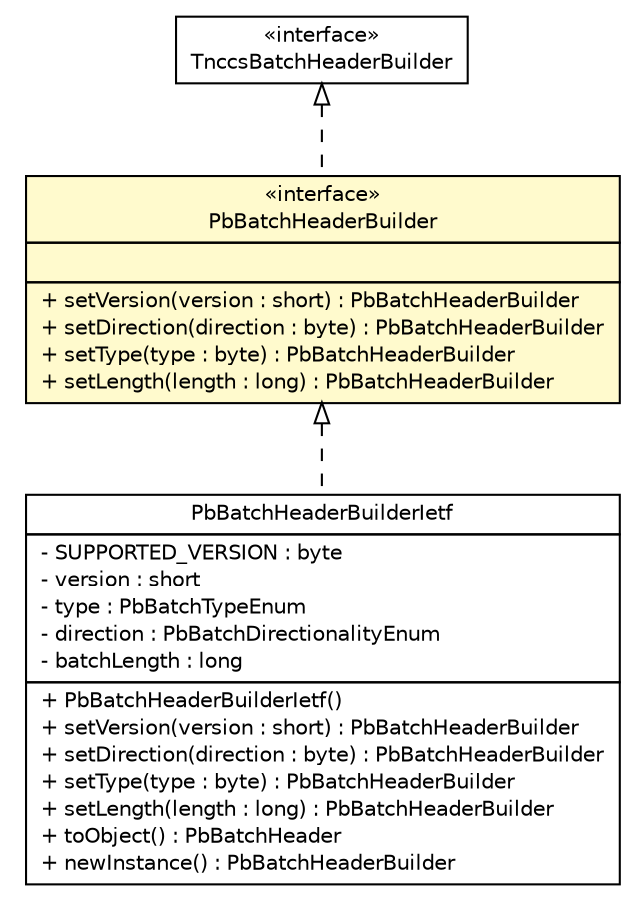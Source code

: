 #!/usr/local/bin/dot
#
# Class diagram 
# Generated by UMLGraph version R5_6 (http://www.umlgraph.org/)
#

digraph G {
	edge [fontname="Helvetica",fontsize=10,labelfontname="Helvetica",labelfontsize=10];
	node [fontname="Helvetica",fontsize=10,shape=plaintext];
	nodesep=0.25;
	ranksep=0.5;
	// de.hsbremen.tc.tnc.message.tnccs.batch.TnccsBatchHeaderBuilder
	c94658 [label=<<table title="de.hsbremen.tc.tnc.message.tnccs.batch.TnccsBatchHeaderBuilder" border="0" cellborder="1" cellspacing="0" cellpadding="2" port="p" href="../../../../../de/hsbremen/tc/tnc/message/tnccs/batch/TnccsBatchHeaderBuilder.html">
		<tr><td><table border="0" cellspacing="0" cellpadding="1">
<tr><td align="center" balign="center"> &#171;interface&#187; </td></tr>
<tr><td align="center" balign="center"> TnccsBatchHeaderBuilder </td></tr>
		</table></td></tr>
		</table>>, URL="../../../../../de/hsbremen/tc/tnc/message/tnccs/batch/TnccsBatchHeaderBuilder.html", fontname="Helvetica", fontcolor="black", fontsize=10.0];
	// org.ietf.nea.pb.batch.PbBatchHeaderBuilderIetf
	c95009 [label=<<table title="org.ietf.nea.pb.batch.PbBatchHeaderBuilderIetf" border="0" cellborder="1" cellspacing="0" cellpadding="2" port="p" href="./PbBatchHeaderBuilderIetf.html">
		<tr><td><table border="0" cellspacing="0" cellpadding="1">
<tr><td align="center" balign="center"> PbBatchHeaderBuilderIetf </td></tr>
		</table></td></tr>
		<tr><td><table border="0" cellspacing="0" cellpadding="1">
<tr><td align="left" balign="left"> - SUPPORTED_VERSION : byte </td></tr>
<tr><td align="left" balign="left"> - version : short </td></tr>
<tr><td align="left" balign="left"> - type : PbBatchTypeEnum </td></tr>
<tr><td align="left" balign="left"> - direction : PbBatchDirectionalityEnum </td></tr>
<tr><td align="left" balign="left"> - batchLength : long </td></tr>
		</table></td></tr>
		<tr><td><table border="0" cellspacing="0" cellpadding="1">
<tr><td align="left" balign="left"> + PbBatchHeaderBuilderIetf() </td></tr>
<tr><td align="left" balign="left"> + setVersion(version : short) : PbBatchHeaderBuilder </td></tr>
<tr><td align="left" balign="left"> + setDirection(direction : byte) : PbBatchHeaderBuilder </td></tr>
<tr><td align="left" balign="left"> + setType(type : byte) : PbBatchHeaderBuilder </td></tr>
<tr><td align="left" balign="left"> + setLength(length : long) : PbBatchHeaderBuilder </td></tr>
<tr><td align="left" balign="left"> + toObject() : PbBatchHeader </td></tr>
<tr><td align="left" balign="left"> + newInstance() : PbBatchHeaderBuilder </td></tr>
		</table></td></tr>
		</table>>, URL="./PbBatchHeaderBuilderIetf.html", fontname="Helvetica", fontcolor="black", fontsize=10.0];
	// org.ietf.nea.pb.batch.PbBatchHeaderBuilder
	c95012 [label=<<table title="org.ietf.nea.pb.batch.PbBatchHeaderBuilder" border="0" cellborder="1" cellspacing="0" cellpadding="2" port="p" bgcolor="lemonChiffon" href="./PbBatchHeaderBuilder.html">
		<tr><td><table border="0" cellspacing="0" cellpadding="1">
<tr><td align="center" balign="center"> &#171;interface&#187; </td></tr>
<tr><td align="center" balign="center"> PbBatchHeaderBuilder </td></tr>
		</table></td></tr>
		<tr><td><table border="0" cellspacing="0" cellpadding="1">
<tr><td align="left" balign="left">  </td></tr>
		</table></td></tr>
		<tr><td><table border="0" cellspacing="0" cellpadding="1">
<tr><td align="left" balign="left"> + setVersion(version : short) : PbBatchHeaderBuilder </td></tr>
<tr><td align="left" balign="left"> + setDirection(direction : byte) : PbBatchHeaderBuilder </td></tr>
<tr><td align="left" balign="left"> + setType(type : byte) : PbBatchHeaderBuilder </td></tr>
<tr><td align="left" balign="left"> + setLength(length : long) : PbBatchHeaderBuilder </td></tr>
		</table></td></tr>
		</table>>, URL="./PbBatchHeaderBuilder.html", fontname="Helvetica", fontcolor="black", fontsize=10.0];
	//org.ietf.nea.pb.batch.PbBatchHeaderBuilderIetf implements org.ietf.nea.pb.batch.PbBatchHeaderBuilder
	c95012:p -> c95009:p [dir=back,arrowtail=empty,style=dashed];
	//org.ietf.nea.pb.batch.PbBatchHeaderBuilder implements de.hsbremen.tc.tnc.message.tnccs.batch.TnccsBatchHeaderBuilder
	c94658:p -> c95012:p [dir=back,arrowtail=empty,style=dashed];
}

